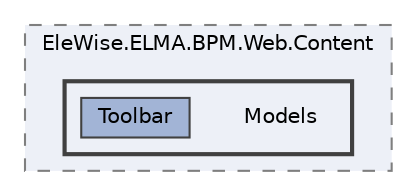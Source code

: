 digraph "Web/Modules/EleWise.ELMA.BPM.Web.Content/Models"
{
 // LATEX_PDF_SIZE
  bgcolor="transparent";
  edge [fontname=Helvetica,fontsize=10,labelfontname=Helvetica,labelfontsize=10];
  node [fontname=Helvetica,fontsize=10,shape=box,height=0.2,width=0.4];
  compound=true
  subgraph clusterdir_fdf001463744d38516fc527aa2ea06db {
    graph [ bgcolor="#edf0f7", pencolor="grey50", label="EleWise.ELMA.BPM.Web.Content", fontname=Helvetica,fontsize=10 style="filled,dashed", URL="dir_fdf001463744d38516fc527aa2ea06db.html",tooltip=""]
  subgraph clusterdir_0955abc768eb36da803824624f5803a7 {
    graph [ bgcolor="#edf0f7", pencolor="grey25", label="", fontname=Helvetica,fontsize=10 style="filled,bold", URL="dir_0955abc768eb36da803824624f5803a7.html",tooltip=""]
    dir_0955abc768eb36da803824624f5803a7 [shape=plaintext, label="Models"];
  dir_3bc632f6466e2525e64984e25dfaa12a [label="Toolbar", fillcolor="#a2b4d6", color="grey25", style="filled", URL="dir_3bc632f6466e2525e64984e25dfaa12a.html",tooltip=""];
  }
  }
}
